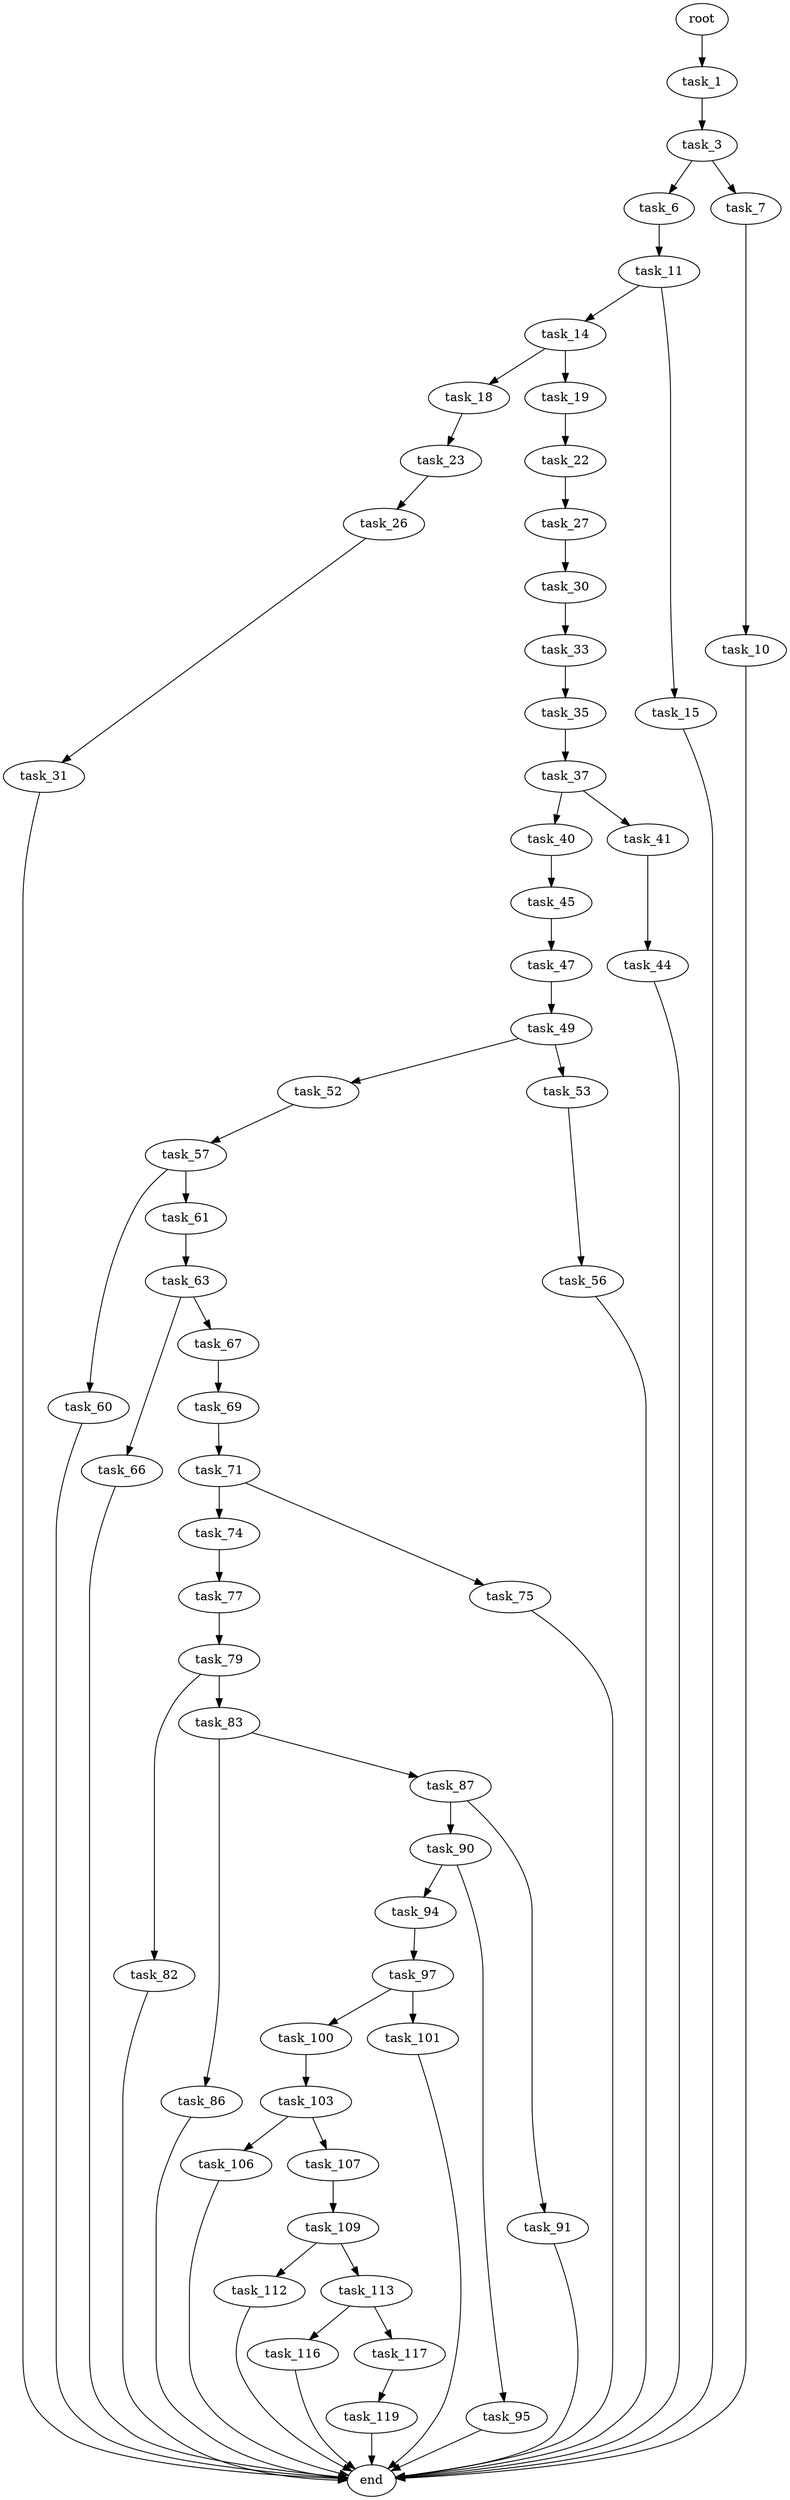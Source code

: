 digraph G {
  root [size="0.000000"];
  task_1 [size="21163153632.000000"];
  task_3 [size="130697483748.000000"];
  task_6 [size="8589934592.000000"];
  task_7 [size="368293445632.000000"];
  task_11 [size="4071393382.000000"];
  task_10 [size="549755813888.000000"];
  end [size="0.000000"];
  task_14 [size="32731475760.000000"];
  task_15 [size="5273966982.000000"];
  task_18 [size="13961668629.000000"];
  task_19 [size="549755813888.000000"];
  task_23 [size="629586210721.000000"];
  task_22 [size="782757789696.000000"];
  task_27 [size="292793107.000000"];
  task_26 [size="3485630347.000000"];
  task_31 [size="1111201397080.000000"];
  task_30 [size="134217728000.000000"];
  task_33 [size="28991029248.000000"];
  task_35 [size="3291727941.000000"];
  task_37 [size="101733078912.000000"];
  task_40 [size="270343518190.000000"];
  task_41 [size="368293445632.000000"];
  task_45 [size="68719476736.000000"];
  task_44 [size="549755813888.000000"];
  task_47 [size="803331446920.000000"];
  task_49 [size="3502326471.000000"];
  task_52 [size="368293445632.000000"];
  task_53 [size="368293445632.000000"];
  task_57 [size="68719476736.000000"];
  task_56 [size="134217728000.000000"];
  task_60 [size="1167572874.000000"];
  task_61 [size="5386233654.000000"];
  task_63 [size="109921262785.000000"];
  task_66 [size="36066548986.000000"];
  task_67 [size="134217728000.000000"];
  task_69 [size="22095188544.000000"];
  task_71 [size="549755813888.000000"];
  task_74 [size="68719476736.000000"];
  task_75 [size="1073741824000.000000"];
  task_77 [size="549755813888.000000"];
  task_79 [size="110113843584.000000"];
  task_82 [size="1145773228824.000000"];
  task_83 [size="4444304470.000000"];
  task_86 [size="18245524195.000000"];
  task_87 [size="390016856483.000000"];
  task_90 [size="8208681092.000000"];
  task_91 [size="18124044372.000000"];
  task_94 [size="77736840846.000000"];
  task_95 [size="134217728000.000000"];
  task_97 [size="1416450154485.000000"];
  task_100 [size="6360490872.000000"];
  task_101 [size="15201114188.000000"];
  task_103 [size="15091102519.000000"];
  task_106 [size="26163846272.000000"];
  task_107 [size="28991029248.000000"];
  task_109 [size="28991029248.000000"];
  task_112 [size="782757789696.000000"];
  task_113 [size="14024980496.000000"];
  task_116 [size="29294876251.000000"];
  task_117 [size="184140516497.000000"];
  task_119 [size="162673950792.000000"];

  root -> task_1 [size="1.000000"];
  task_1 -> task_3 [size="679477248.000000"];
  task_3 -> task_6 [size="536870912.000000"];
  task_3 -> task_7 [size="536870912.000000"];
  task_6 -> task_11 [size="33554432.000000"];
  task_7 -> task_10 [size="411041792.000000"];
  task_11 -> task_14 [size="209715200.000000"];
  task_11 -> task_15 [size="209715200.000000"];
  task_10 -> end [size="1.000000"];
  task_14 -> task_18 [size="536870912.000000"];
  task_14 -> task_19 [size="536870912.000000"];
  task_15 -> end [size="1.000000"];
  task_18 -> task_23 [size="679477248.000000"];
  task_19 -> task_22 [size="536870912.000000"];
  task_23 -> task_26 [size="411041792.000000"];
  task_22 -> task_27 [size="679477248.000000"];
  task_27 -> task_30 [size="33554432.000000"];
  task_26 -> task_31 [size="75497472.000000"];
  task_31 -> end [size="1.000000"];
  task_30 -> task_33 [size="209715200.000000"];
  task_33 -> task_35 [size="75497472.000000"];
  task_35 -> task_37 [size="209715200.000000"];
  task_37 -> task_40 [size="134217728.000000"];
  task_37 -> task_41 [size="134217728.000000"];
  task_40 -> task_45 [size="209715200.000000"];
  task_41 -> task_44 [size="411041792.000000"];
  task_45 -> task_47 [size="134217728.000000"];
  task_44 -> end [size="1.000000"];
  task_47 -> task_49 [size="679477248.000000"];
  task_49 -> task_52 [size="75497472.000000"];
  task_49 -> task_53 [size="75497472.000000"];
  task_52 -> task_57 [size="411041792.000000"];
  task_53 -> task_56 [size="411041792.000000"];
  task_57 -> task_60 [size="134217728.000000"];
  task_57 -> task_61 [size="134217728.000000"];
  task_56 -> end [size="1.000000"];
  task_60 -> end [size="1.000000"];
  task_61 -> task_63 [size="301989888.000000"];
  task_63 -> task_66 [size="75497472.000000"];
  task_63 -> task_67 [size="75497472.000000"];
  task_66 -> end [size="1.000000"];
  task_67 -> task_69 [size="209715200.000000"];
  task_69 -> task_71 [size="75497472.000000"];
  task_71 -> task_74 [size="536870912.000000"];
  task_71 -> task_75 [size="536870912.000000"];
  task_74 -> task_77 [size="134217728.000000"];
  task_75 -> end [size="1.000000"];
  task_77 -> task_79 [size="536870912.000000"];
  task_79 -> task_82 [size="134217728.000000"];
  task_79 -> task_83 [size="134217728.000000"];
  task_82 -> end [size="1.000000"];
  task_83 -> task_86 [size="209715200.000000"];
  task_83 -> task_87 [size="209715200.000000"];
  task_86 -> end [size="1.000000"];
  task_87 -> task_90 [size="301989888.000000"];
  task_87 -> task_91 [size="301989888.000000"];
  task_90 -> task_94 [size="679477248.000000"];
  task_90 -> task_95 [size="679477248.000000"];
  task_91 -> end [size="1.000000"];
  task_94 -> task_97 [size="301989888.000000"];
  task_95 -> end [size="1.000000"];
  task_97 -> task_100 [size="838860800.000000"];
  task_97 -> task_101 [size="838860800.000000"];
  task_100 -> task_103 [size="134217728.000000"];
  task_101 -> end [size="1.000000"];
  task_103 -> task_106 [size="838860800.000000"];
  task_103 -> task_107 [size="838860800.000000"];
  task_106 -> end [size="1.000000"];
  task_107 -> task_109 [size="75497472.000000"];
  task_109 -> task_112 [size="75497472.000000"];
  task_109 -> task_113 [size="75497472.000000"];
  task_112 -> end [size="1.000000"];
  task_113 -> task_116 [size="301989888.000000"];
  task_113 -> task_117 [size="301989888.000000"];
  task_116 -> end [size="1.000000"];
  task_117 -> task_119 [size="301989888.000000"];
  task_119 -> end [size="1.000000"];
}
